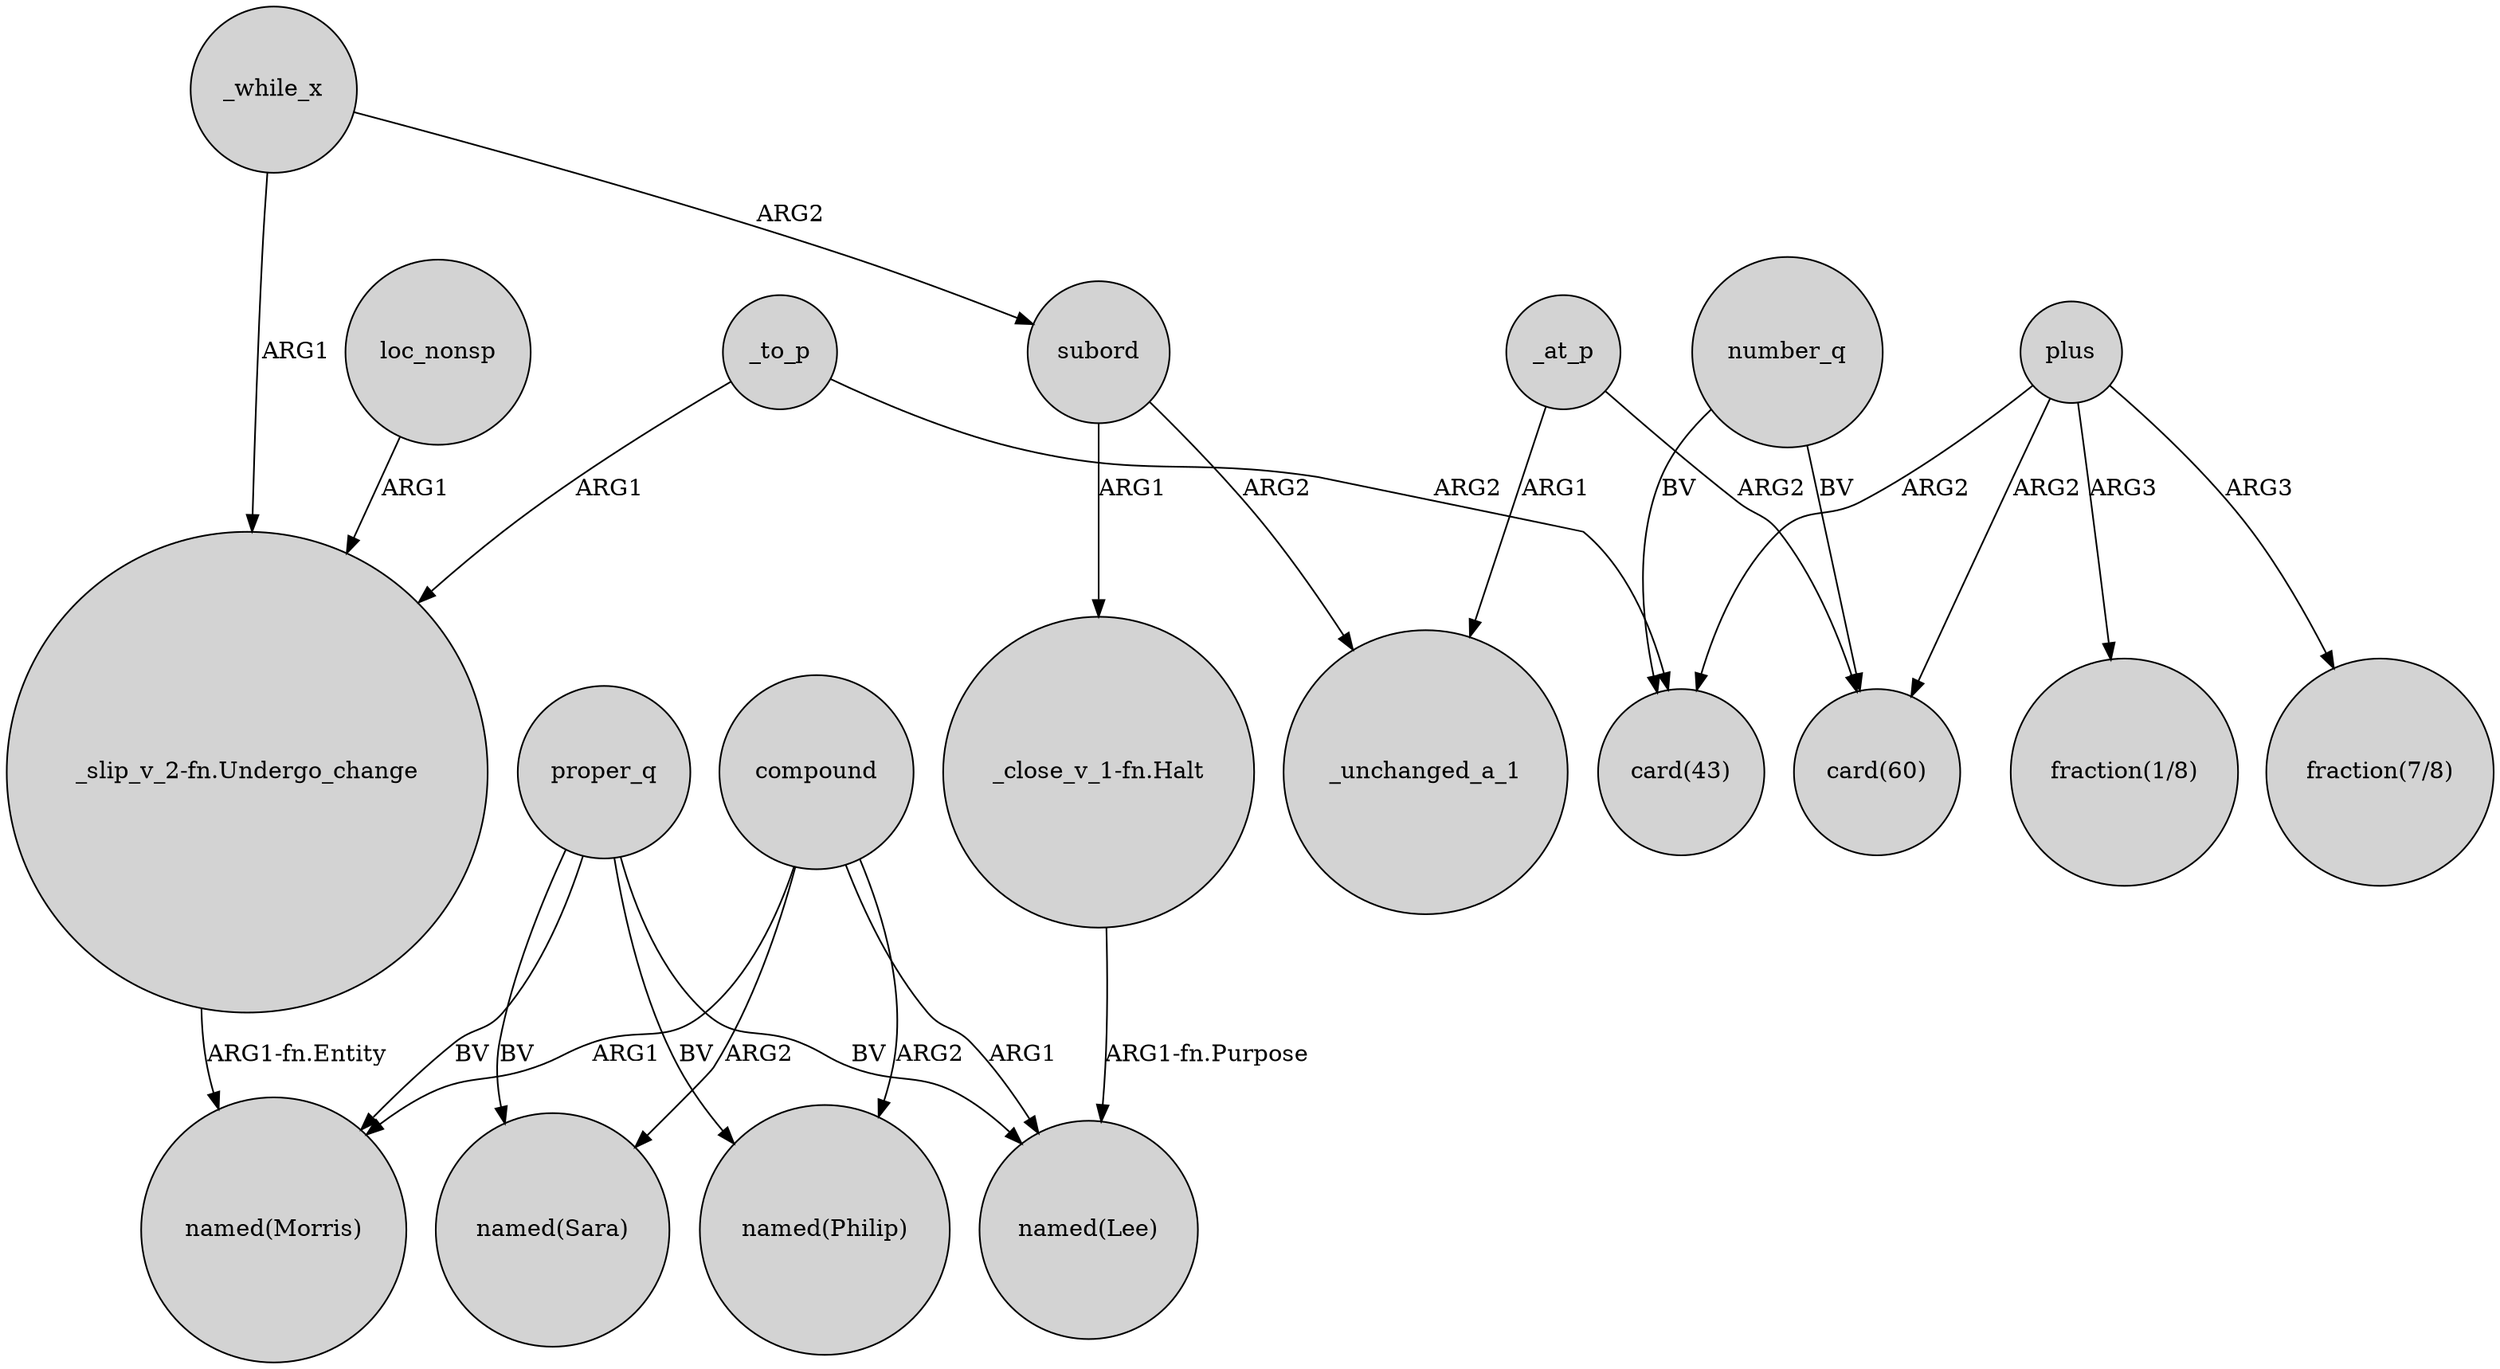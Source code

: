 digraph {
	node [shape=circle style=filled]
	_to_p -> "_slip_v_2-fn.Undergo_change" [label=ARG1]
	number_q -> "card(43)" [label=BV]
	_at_p -> "card(60)" [label=ARG2]
	proper_q -> "named(Philip)" [label=BV]
	"_close_v_1-fn.Halt" -> "named(Lee)" [label="ARG1-fn.Purpose"]
	compound -> "named(Lee)" [label=ARG1]
	_while_x -> "_slip_v_2-fn.Undergo_change" [label=ARG1]
	_at_p -> _unchanged_a_1 [label=ARG1]
	plus -> "card(60)" [label=ARG2]
	subord -> _unchanged_a_1 [label=ARG2]
	_while_x -> subord [label=ARG2]
	number_q -> "card(60)" [label=BV]
	plus -> "fraction(1/8)" [label=ARG3]
	subord -> "_close_v_1-fn.Halt" [label=ARG1]
	proper_q -> "named(Sara)" [label=BV]
	compound -> "named(Sara)" [label=ARG2]
	compound -> "named(Morris)" [label=ARG1]
	_to_p -> "card(43)" [label=ARG2]
	plus -> "fraction(7/8)" [label=ARG3]
	plus -> "card(43)" [label=ARG2]
	proper_q -> "named(Lee)" [label=BV]
	loc_nonsp -> "_slip_v_2-fn.Undergo_change" [label=ARG1]
	"_slip_v_2-fn.Undergo_change" -> "named(Morris)" [label="ARG1-fn.Entity"]
	compound -> "named(Philip)" [label=ARG2]
	proper_q -> "named(Morris)" [label=BV]
}
